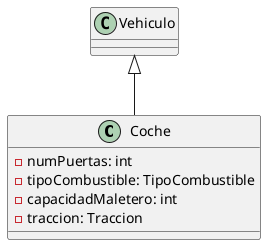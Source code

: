 @startuml
class Coche extends Vehiculo {
    - numPuertas: int
    - tipoCombustible: TipoCombustible
    - capacidadMaletero: int
    - traccion: Traccion
}
@enduml
